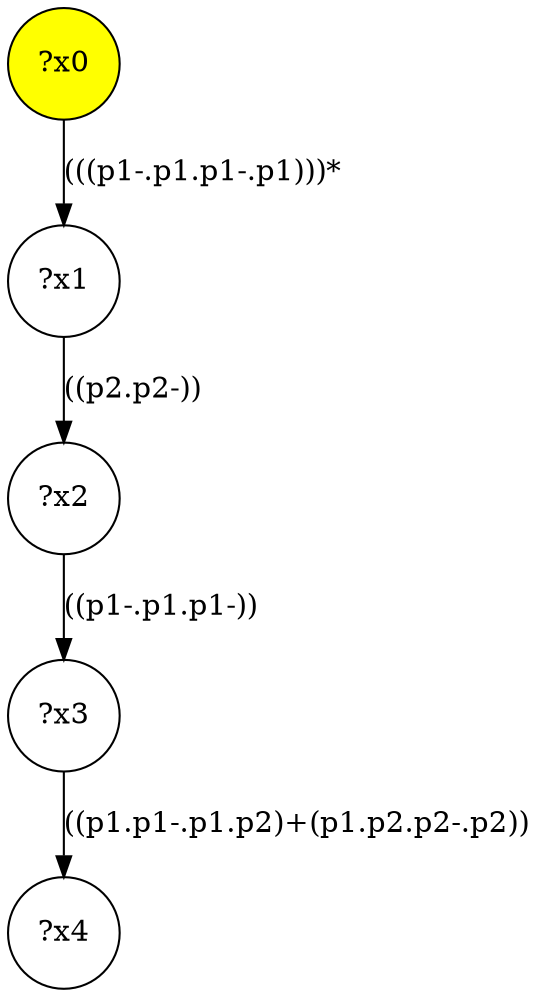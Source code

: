 digraph g {
	x0 [fillcolor="yellow", style="filled," shape=circle, label="?x0"];
	x1 [shape=circle, label="?x1"];
	x0 -> x1 [label="(((p1-.p1.p1-.p1)))*"];
	x2 [shape=circle, label="?x2"];
	x1 -> x2 [label="((p2.p2-))"];
	x3 [shape=circle, label="?x3"];
	x2 -> x3 [label="((p1-.p1.p1-))"];
	x4 [shape=circle, label="?x4"];
	x3 -> x4 [label="((p1.p1-.p1.p2)+(p1.p2.p2-.p2))"];
}
